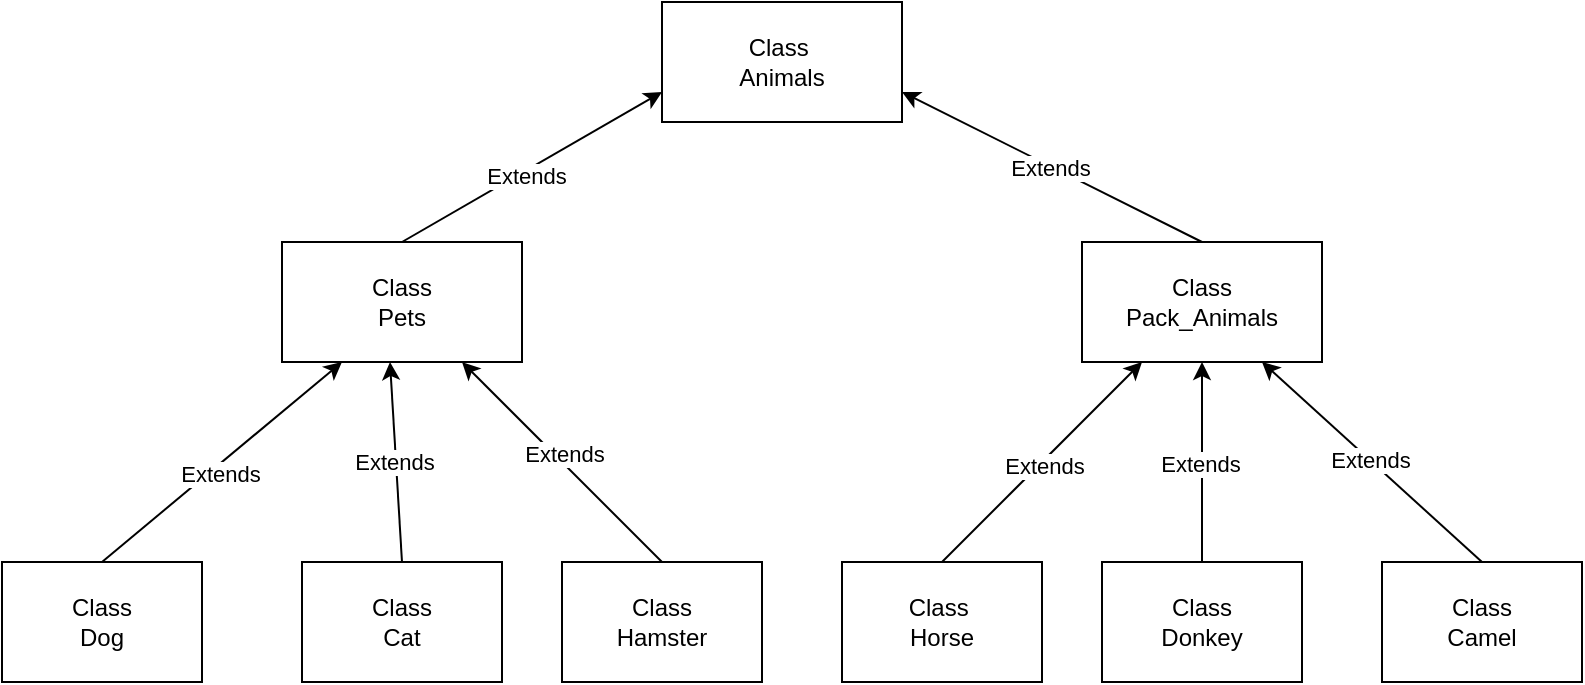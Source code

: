 <mxfile version="21.5.2" type="device">
  <diagram name="Страница 1" id="uZ_dH9GYmb5XtbePZ8oE">
    <mxGraphModel dx="1434" dy="707" grid="1" gridSize="10" guides="1" tooltips="1" connect="1" arrows="1" fold="1" page="1" pageScale="1" pageWidth="827" pageHeight="1169" math="0" shadow="0">
      <root>
        <mxCell id="0" />
        <mxCell id="1" parent="0" />
        <mxCell id="WmaovCKb5OO6YL4lLil3-2" value="Class&amp;nbsp;&lt;br&gt;Animals" style="rounded=0;whiteSpace=wrap;html=1;" vertex="1" parent="1">
          <mxGeometry x="350" y="40" width="120" height="60" as="geometry" />
        </mxCell>
        <mxCell id="WmaovCKb5OO6YL4lLil3-3" value="Class&lt;br&gt;Pets" style="rounded=0;whiteSpace=wrap;html=1;" vertex="1" parent="1">
          <mxGeometry x="160" y="160" width="120" height="60" as="geometry" />
        </mxCell>
        <mxCell id="WmaovCKb5OO6YL4lLil3-4" value="Class&lt;br&gt;Pack_Animals" style="rounded=0;whiteSpace=wrap;html=1;" vertex="1" parent="1">
          <mxGeometry x="560" y="160" width="120" height="60" as="geometry" />
        </mxCell>
        <mxCell id="WmaovCKb5OO6YL4lLil3-6" value="" style="endArrow=classic;html=1;rounded=0;exitX=0.5;exitY=0;exitDx=0;exitDy=0;entryX=0;entryY=0.75;entryDx=0;entryDy=0;" edge="1" parent="1" source="WmaovCKb5OO6YL4lLil3-3" target="WmaovCKb5OO6YL4lLil3-2">
          <mxGeometry width="50" height="50" relative="1" as="geometry">
            <mxPoint x="390" y="390" as="sourcePoint" />
            <mxPoint x="440" y="340" as="targetPoint" />
          </mxGeometry>
        </mxCell>
        <mxCell id="WmaovCKb5OO6YL4lLil3-8" value="Extends" style="edgeLabel;html=1;align=center;verticalAlign=middle;resizable=0;points=[];" vertex="1" connectable="0" parent="WmaovCKb5OO6YL4lLil3-6">
          <mxGeometry x="-0.065" y="-2" relative="1" as="geometry">
            <mxPoint as="offset" />
          </mxGeometry>
        </mxCell>
        <mxCell id="WmaovCKb5OO6YL4lLil3-7" value="" style="endArrow=classic;html=1;rounded=0;exitX=0.5;exitY=0;exitDx=0;exitDy=0;entryX=1;entryY=0.75;entryDx=0;entryDy=0;" edge="1" parent="1" source="WmaovCKb5OO6YL4lLil3-4" target="WmaovCKb5OO6YL4lLil3-2">
          <mxGeometry width="50" height="50" relative="1" as="geometry">
            <mxPoint x="390" y="390" as="sourcePoint" />
            <mxPoint x="440" y="340" as="targetPoint" />
          </mxGeometry>
        </mxCell>
        <mxCell id="WmaovCKb5OO6YL4lLil3-9" value="Extends" style="edgeLabel;html=1;align=center;verticalAlign=middle;resizable=0;points=[];" vertex="1" connectable="0" parent="WmaovCKb5OO6YL4lLil3-7">
          <mxGeometry x="0.008" y="1" relative="1" as="geometry">
            <mxPoint as="offset" />
          </mxGeometry>
        </mxCell>
        <mxCell id="WmaovCKb5OO6YL4lLil3-10" value="Class&lt;br&gt;Dog" style="rounded=0;whiteSpace=wrap;html=1;" vertex="1" parent="1">
          <mxGeometry x="20" y="320" width="100" height="60" as="geometry" />
        </mxCell>
        <mxCell id="WmaovCKb5OO6YL4lLil3-14" value="Class&lt;br&gt;Cat" style="rounded=0;whiteSpace=wrap;html=1;" vertex="1" parent="1">
          <mxGeometry x="170" y="320" width="100" height="60" as="geometry" />
        </mxCell>
        <mxCell id="WmaovCKb5OO6YL4lLil3-15" value="Class&lt;br&gt;Hamster" style="rounded=0;whiteSpace=wrap;html=1;" vertex="1" parent="1">
          <mxGeometry x="300" y="320" width="100" height="60" as="geometry" />
        </mxCell>
        <mxCell id="WmaovCKb5OO6YL4lLil3-16" value="Class&amp;nbsp;&lt;br&gt;Horse" style="rounded=0;whiteSpace=wrap;html=1;" vertex="1" parent="1">
          <mxGeometry x="440" y="320" width="100" height="60" as="geometry" />
        </mxCell>
        <mxCell id="WmaovCKb5OO6YL4lLil3-17" value="Class&lt;br&gt;Donkey" style="rounded=0;whiteSpace=wrap;html=1;" vertex="1" parent="1">
          <mxGeometry x="570" y="320" width="100" height="60" as="geometry" />
        </mxCell>
        <mxCell id="WmaovCKb5OO6YL4lLil3-18" value="Class&lt;br&gt;Camel" style="rounded=0;whiteSpace=wrap;html=1;" vertex="1" parent="1">
          <mxGeometry x="710" y="320" width="100" height="60" as="geometry" />
        </mxCell>
        <mxCell id="WmaovCKb5OO6YL4lLil3-20" value="" style="endArrow=classic;html=1;rounded=0;exitX=0.5;exitY=0;exitDx=0;exitDy=0;entryX=0.25;entryY=1;entryDx=0;entryDy=0;" edge="1" parent="1" source="WmaovCKb5OO6YL4lLil3-10" target="WmaovCKb5OO6YL4lLil3-3">
          <mxGeometry width="50" height="50" relative="1" as="geometry">
            <mxPoint x="390" y="390" as="sourcePoint" />
            <mxPoint x="440" y="340" as="targetPoint" />
          </mxGeometry>
        </mxCell>
        <mxCell id="WmaovCKb5OO6YL4lLil3-26" value="Extends" style="edgeLabel;html=1;align=center;verticalAlign=middle;resizable=0;points=[];" vertex="1" connectable="0" parent="WmaovCKb5OO6YL4lLil3-20">
          <mxGeometry x="-0.059" y="-4" relative="1" as="geometry">
            <mxPoint as="offset" />
          </mxGeometry>
        </mxCell>
        <mxCell id="WmaovCKb5OO6YL4lLil3-21" value="" style="endArrow=classic;html=1;rounded=0;exitX=0.5;exitY=0;exitDx=0;exitDy=0;entryX=0.45;entryY=1;entryDx=0;entryDy=0;entryPerimeter=0;" edge="1" parent="1" source="WmaovCKb5OO6YL4lLil3-14" target="WmaovCKb5OO6YL4lLil3-3">
          <mxGeometry width="50" height="50" relative="1" as="geometry">
            <mxPoint x="390" y="390" as="sourcePoint" />
            <mxPoint x="440" y="340" as="targetPoint" />
          </mxGeometry>
        </mxCell>
        <mxCell id="WmaovCKb5OO6YL4lLil3-27" value="Extends" style="edgeLabel;html=1;align=center;verticalAlign=middle;resizable=0;points=[];" vertex="1" connectable="0" parent="WmaovCKb5OO6YL4lLil3-21">
          <mxGeometry x="0.001" y="1" relative="1" as="geometry">
            <mxPoint as="offset" />
          </mxGeometry>
        </mxCell>
        <mxCell id="WmaovCKb5OO6YL4lLil3-22" value="" style="endArrow=classic;html=1;rounded=0;exitX=0.5;exitY=0;exitDx=0;exitDy=0;entryX=0.75;entryY=1;entryDx=0;entryDy=0;" edge="1" parent="1" source="WmaovCKb5OO6YL4lLil3-15" target="WmaovCKb5OO6YL4lLil3-3">
          <mxGeometry width="50" height="50" relative="1" as="geometry">
            <mxPoint x="390" y="390" as="sourcePoint" />
            <mxPoint x="440" y="340" as="targetPoint" />
          </mxGeometry>
        </mxCell>
        <mxCell id="WmaovCKb5OO6YL4lLil3-28" value="Extends" style="edgeLabel;html=1;align=center;verticalAlign=middle;resizable=0;points=[];" vertex="1" connectable="0" parent="WmaovCKb5OO6YL4lLil3-22">
          <mxGeometry x="0.03" y="-4" relative="1" as="geometry">
            <mxPoint as="offset" />
          </mxGeometry>
        </mxCell>
        <mxCell id="WmaovCKb5OO6YL4lLil3-23" value="" style="endArrow=classic;html=1;rounded=0;exitX=0.5;exitY=0;exitDx=0;exitDy=0;entryX=0.25;entryY=1;entryDx=0;entryDy=0;" edge="1" parent="1" source="WmaovCKb5OO6YL4lLil3-16" target="WmaovCKb5OO6YL4lLil3-4">
          <mxGeometry width="50" height="50" relative="1" as="geometry">
            <mxPoint x="390" y="390" as="sourcePoint" />
            <mxPoint x="440" y="340" as="targetPoint" />
          </mxGeometry>
        </mxCell>
        <mxCell id="WmaovCKb5OO6YL4lLil3-29" value="Extends" style="edgeLabel;html=1;align=center;verticalAlign=middle;resizable=0;points=[];" vertex="1" connectable="0" parent="WmaovCKb5OO6YL4lLil3-23">
          <mxGeometry x="-0.01" y="-2" relative="1" as="geometry">
            <mxPoint as="offset" />
          </mxGeometry>
        </mxCell>
        <mxCell id="WmaovCKb5OO6YL4lLil3-24" value="" style="endArrow=classic;html=1;rounded=0;exitX=0.5;exitY=0;exitDx=0;exitDy=0;entryX=0.5;entryY=1;entryDx=0;entryDy=0;" edge="1" parent="1" source="WmaovCKb5OO6YL4lLil3-17" target="WmaovCKb5OO6YL4lLil3-4">
          <mxGeometry width="50" height="50" relative="1" as="geometry">
            <mxPoint x="390" y="390" as="sourcePoint" />
            <mxPoint x="440" y="340" as="targetPoint" />
          </mxGeometry>
        </mxCell>
        <mxCell id="WmaovCKb5OO6YL4lLil3-30" value="Extends" style="edgeLabel;html=1;align=center;verticalAlign=middle;resizable=0;points=[];" vertex="1" connectable="0" parent="WmaovCKb5OO6YL4lLil3-24">
          <mxGeometry x="-0.02" y="1" relative="1" as="geometry">
            <mxPoint as="offset" />
          </mxGeometry>
        </mxCell>
        <mxCell id="WmaovCKb5OO6YL4lLil3-25" value="" style="endArrow=classic;html=1;rounded=0;exitX=0.5;exitY=0;exitDx=0;exitDy=0;entryX=0.75;entryY=1;entryDx=0;entryDy=0;" edge="1" parent="1" source="WmaovCKb5OO6YL4lLil3-18" target="WmaovCKb5OO6YL4lLil3-4">
          <mxGeometry width="50" height="50" relative="1" as="geometry">
            <mxPoint x="390" y="390" as="sourcePoint" />
            <mxPoint x="440" y="340" as="targetPoint" />
          </mxGeometry>
        </mxCell>
        <mxCell id="WmaovCKb5OO6YL4lLil3-31" value="Extends" style="edgeLabel;html=1;align=center;verticalAlign=middle;resizable=0;points=[];" vertex="1" connectable="0" parent="WmaovCKb5OO6YL4lLil3-25">
          <mxGeometry x="0.019" relative="1" as="geometry">
            <mxPoint as="offset" />
          </mxGeometry>
        </mxCell>
      </root>
    </mxGraphModel>
  </diagram>
</mxfile>
